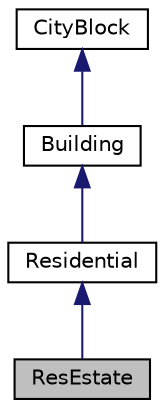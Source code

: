 digraph "ResEstate"
{
 // LATEX_PDF_SIZE
  edge [fontname="Helvetica",fontsize="10",labelfontname="Helvetica",labelfontsize="10"];
  node [fontname="Helvetica",fontsize="10",shape=record];
  Node1 [label="ResEstate",height=0.2,width=0.4,color="black", fillcolor="grey75", style="filled", fontcolor="black",tooltip="Class representing a residential estate."];
  Node2 -> Node1 [dir="back",color="midnightblue",fontsize="10",style="solid",fontname="Helvetica"];
  Node2 [label="Residential",height=0.2,width=0.4,color="black", fillcolor="white", style="filled",URL="$classResidential.html",tooltip="Abstract class representing a residential building in the city."];
  Node3 -> Node2 [dir="back",color="midnightblue",fontsize="10",style="solid",fontname="Helvetica"];
  Node3 [label="Building",height=0.2,width=0.4,color="black", fillcolor="white", style="filled",URL="$classBuilding.html",tooltip="Abstract base class representing a building in the city."];
  Node4 -> Node3 [dir="back",color="midnightblue",fontsize="10",style="solid",fontname="Helvetica"];
  Node4 [label="CityBlock",height=0.2,width=0.4,color="black", fillcolor="white", style="filled",URL="$classCityBlock.html",tooltip="Base class representing a block within the city."];
}
